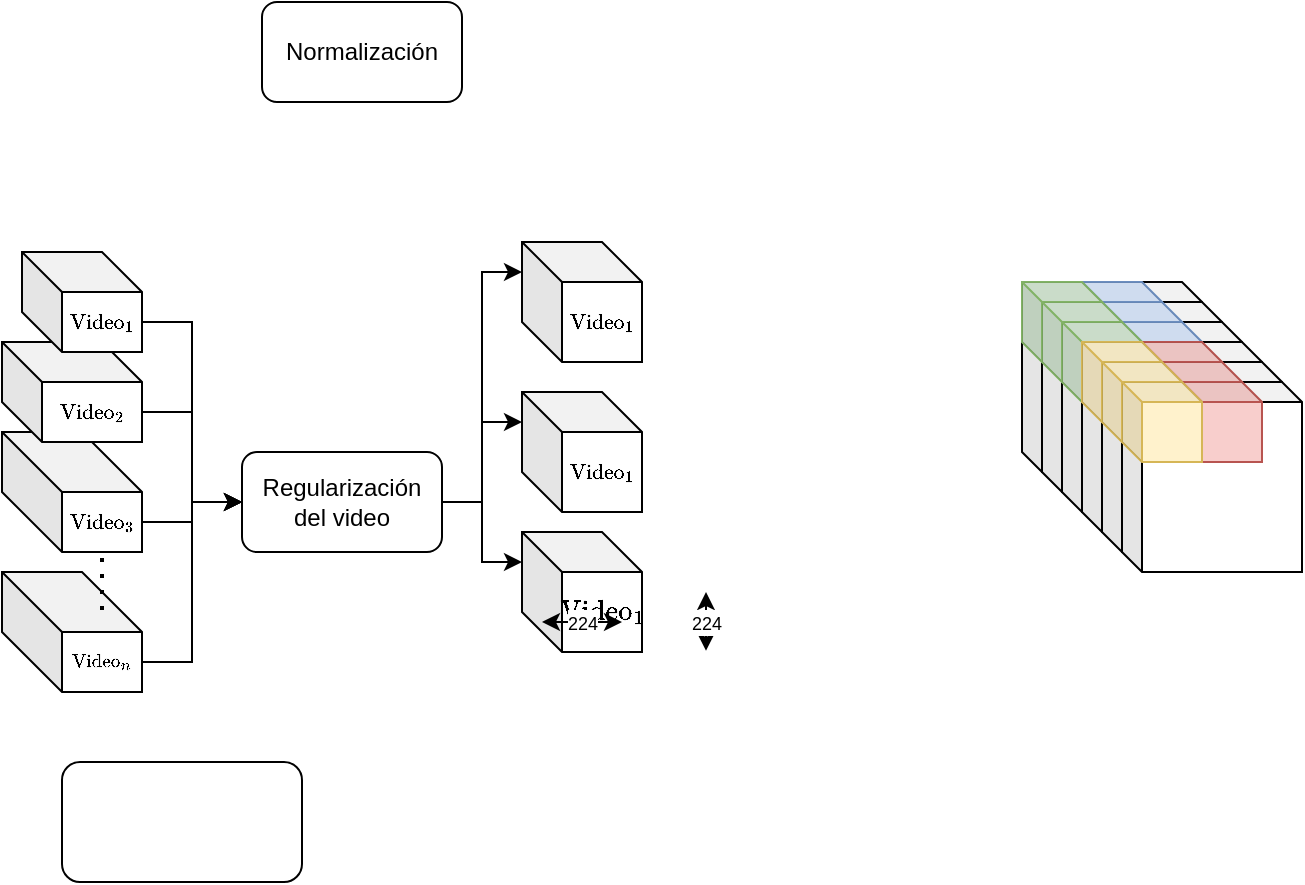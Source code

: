 <mxfile version="22.0.6" type="github">
  <diagram name="Página-1" id="ZvpO2JmUUbbatIH5oHCg">
    <mxGraphModel dx="819" dy="1620" grid="1" gridSize="10" guides="1" tooltips="1" connect="1" arrows="1" fold="1" page="1" pageScale="1" pageWidth="827" pageHeight="1169" math="1" shadow="0">
      <root>
        <mxCell id="0" />
        <mxCell id="1" parent="0" />
        <mxCell id="OPV3CxMoj5HTev2Fjvcw-43" style="edgeStyle=orthogonalEdgeStyle;rounded=0;orthogonalLoop=1;jettySize=auto;html=1;entryX=0;entryY=0.5;entryDx=0;entryDy=0;exitX=0;exitY=0;exitDx=70;exitDy=45;exitPerimeter=0;" edge="1" parent="1" source="OPV3CxMoj5HTev2Fjvcw-42" target="OPV3CxMoj5HTev2Fjvcw-26">
          <mxGeometry relative="1" as="geometry" />
        </mxCell>
        <mxCell id="OPV3CxMoj5HTev2Fjvcw-42" value="&lt;font style=&quot;font-size: 8px;&quot;&gt;$$\text{Video}_{n}$$&lt;/font&gt;" style="shape=cube;whiteSpace=wrap;html=1;boundedLbl=1;backgroundOutline=1;darkOpacity=0.05;darkOpacity2=0.1;size=30;" vertex="1" parent="1">
          <mxGeometry x="50" y="215" width="70" height="60" as="geometry" />
        </mxCell>
        <mxCell id="OPV3CxMoj5HTev2Fjvcw-34" value="$$\text{Video}_{1}$$" style="shape=cube;whiteSpace=wrap;html=1;boundedLbl=1;backgroundOutline=1;darkOpacity=0.05;darkOpacity2=0.1;size=20;" vertex="1" parent="1">
          <mxGeometry x="310" y="195" width="60" height="60" as="geometry" />
        </mxCell>
        <mxCell id="OPV3CxMoj5HTev2Fjvcw-33" value="&lt;font style=&quot;font-size: 9px;&quot;&gt;$$\text{Video}_{1}$$&lt;/font&gt;" style="shape=cube;whiteSpace=wrap;html=1;boundedLbl=1;backgroundOutline=1;darkOpacity=0.05;darkOpacity2=0.1;size=20;" vertex="1" parent="1">
          <mxGeometry x="310" y="125" width="60" height="60" as="geometry" />
        </mxCell>
        <mxCell id="OPV3CxMoj5HTev2Fjvcw-29" style="edgeStyle=orthogonalEdgeStyle;rounded=0;orthogonalLoop=1;jettySize=auto;html=1;exitX=0;exitY=0;exitDx=70;exitDy=45;exitPerimeter=0;" edge="1" parent="1" source="OPV3CxMoj5HTev2Fjvcw-25" target="OPV3CxMoj5HTev2Fjvcw-26">
          <mxGeometry relative="1" as="geometry" />
        </mxCell>
        <mxCell id="OPV3CxMoj5HTev2Fjvcw-25" value="$$\text{Video}_{3}$$" style="shape=cube;whiteSpace=wrap;html=1;boundedLbl=1;backgroundOutline=1;darkOpacity=0.05;darkOpacity2=0.1;size=30;fontSize=9;" vertex="1" parent="1">
          <mxGeometry x="50" y="145" width="70" height="60" as="geometry" />
        </mxCell>
        <mxCell id="OPV3CxMoj5HTev2Fjvcw-28" style="edgeStyle=orthogonalEdgeStyle;rounded=0;orthogonalLoop=1;jettySize=auto;html=1;entryX=0;entryY=0.5;entryDx=0;entryDy=0;exitX=0;exitY=0;exitDx=70;exitDy=35;exitPerimeter=0;" edge="1" parent="1" source="OPV3CxMoj5HTev2Fjvcw-24" target="OPV3CxMoj5HTev2Fjvcw-26">
          <mxGeometry relative="1" as="geometry" />
        </mxCell>
        <mxCell id="OPV3CxMoj5HTev2Fjvcw-24" value="$$\text{Video}_{2}$$" style="shape=cube;whiteSpace=wrap;html=1;boundedLbl=1;backgroundOutline=1;darkOpacity=0.05;darkOpacity2=0.1;size=20;fontSize=9;" vertex="1" parent="1">
          <mxGeometry x="50" y="100" width="70" height="50" as="geometry" />
        </mxCell>
        <mxCell id="OPV3CxMoj5HTev2Fjvcw-2" value="" style="shape=cube;whiteSpace=wrap;html=1;boundedLbl=1;backgroundOutline=1;darkOpacity=0.05;darkOpacity2=0.1;size=10;" vertex="1" parent="1">
          <mxGeometry x="560" y="70" width="90" height="95" as="geometry" />
        </mxCell>
        <mxCell id="OPV3CxMoj5HTev2Fjvcw-3" value="" style="shape=cube;whiteSpace=wrap;html=1;boundedLbl=1;backgroundOutline=1;darkOpacity=0.05;darkOpacity2=0.1;size=10;" vertex="1" parent="1">
          <mxGeometry x="570" y="80" width="90" height="95" as="geometry" />
        </mxCell>
        <mxCell id="OPV3CxMoj5HTev2Fjvcw-4" value="" style="shape=cube;whiteSpace=wrap;html=1;boundedLbl=1;backgroundOutline=1;darkOpacity=0.05;darkOpacity2=0.1;size=10;" vertex="1" parent="1">
          <mxGeometry x="580" y="90" width="90" height="95" as="geometry" />
        </mxCell>
        <mxCell id="OPV3CxMoj5HTev2Fjvcw-5" value="" style="shape=cube;whiteSpace=wrap;html=1;boundedLbl=1;backgroundOutline=1;darkOpacity=0.05;darkOpacity2=0.1;size=10;" vertex="1" parent="1">
          <mxGeometry x="590" y="100" width="90" height="95" as="geometry" />
        </mxCell>
        <mxCell id="OPV3CxMoj5HTev2Fjvcw-6" value="" style="shape=cube;whiteSpace=wrap;html=1;boundedLbl=1;backgroundOutline=1;darkOpacity=0.05;darkOpacity2=0.1;size=10;" vertex="1" parent="1">
          <mxGeometry x="600" y="110" width="90" height="95" as="geometry" />
        </mxCell>
        <mxCell id="OPV3CxMoj5HTev2Fjvcw-7" value="" style="shape=cube;whiteSpace=wrap;html=1;boundedLbl=1;backgroundOutline=1;darkOpacity=0.05;darkOpacity2=0.1;size=10;" vertex="1" parent="1">
          <mxGeometry x="610" y="120" width="90" height="95" as="geometry" />
        </mxCell>
        <mxCell id="OPV3CxMoj5HTev2Fjvcw-20" value="" style="shape=cube;whiteSpace=wrap;html=1;boundedLbl=1;backgroundOutline=1;darkOpacity=0.05;darkOpacity2=0.1;size=10;fillColor=#dae8fc;strokeColor=#6c8ebf;" vertex="1" parent="1">
          <mxGeometry x="590" y="70" width="40" height="40" as="geometry" />
        </mxCell>
        <mxCell id="OPV3CxMoj5HTev2Fjvcw-21" value="" style="shape=cube;whiteSpace=wrap;html=1;boundedLbl=1;backgroundOutline=1;darkOpacity=0.05;darkOpacity2=0.1;size=10;fillColor=#dae8fc;strokeColor=#6c8ebf;" vertex="1" parent="1">
          <mxGeometry x="600" y="80" width="40" height="40" as="geometry" />
        </mxCell>
        <mxCell id="OPV3CxMoj5HTev2Fjvcw-22" value="" style="shape=cube;whiteSpace=wrap;html=1;boundedLbl=1;backgroundOutline=1;darkOpacity=0.05;darkOpacity2=0.1;size=10;fillColor=#dae8fc;strokeColor=#6c8ebf;" vertex="1" parent="1">
          <mxGeometry x="610" y="90" width="40" height="40" as="geometry" />
        </mxCell>
        <mxCell id="OPV3CxMoj5HTev2Fjvcw-8" value="" style="shape=cube;whiteSpace=wrap;html=1;boundedLbl=1;backgroundOutline=1;darkOpacity=0.05;darkOpacity2=0.1;size=10;fillColor=#d5e8d4;strokeColor=#82b366;" vertex="1" parent="1">
          <mxGeometry x="560" y="70" width="40" height="40" as="geometry" />
        </mxCell>
        <mxCell id="OPV3CxMoj5HTev2Fjvcw-9" value="" style="shape=cube;whiteSpace=wrap;html=1;boundedLbl=1;backgroundOutline=1;darkOpacity=0.05;darkOpacity2=0.1;size=10;fillColor=#d5e8d4;strokeColor=#82b366;" vertex="1" parent="1">
          <mxGeometry x="570" y="80" width="40" height="40" as="geometry" />
        </mxCell>
        <mxCell id="OPV3CxMoj5HTev2Fjvcw-10" value="" style="shape=cube;whiteSpace=wrap;html=1;boundedLbl=1;backgroundOutline=1;darkOpacity=0.05;darkOpacity2=0.1;size=10;fillColor=#d5e8d4;strokeColor=#82b366;" vertex="1" parent="1">
          <mxGeometry x="580" y="90" width="40" height="40" as="geometry" />
        </mxCell>
        <mxCell id="OPV3CxMoj5HTev2Fjvcw-19" value="" style="shape=cube;whiteSpace=wrap;html=1;boundedLbl=1;backgroundOutline=1;darkOpacity=0.05;darkOpacity2=0.1;size=10;fillColor=#f8cecc;strokeColor=#b85450;" vertex="1" parent="1">
          <mxGeometry x="620" y="100" width="40" height="40" as="geometry" />
        </mxCell>
        <mxCell id="OPV3CxMoj5HTev2Fjvcw-11" value="" style="shape=cube;whiteSpace=wrap;html=1;boundedLbl=1;backgroundOutline=1;darkOpacity=0.05;darkOpacity2=0.1;size=10;fillColor=#fff2cc;strokeColor=#d6b656;gradientColor=none;" vertex="1" parent="1">
          <mxGeometry x="590" y="100" width="40" height="40" as="geometry" />
        </mxCell>
        <mxCell id="OPV3CxMoj5HTev2Fjvcw-18" value="" style="shape=cube;whiteSpace=wrap;html=1;boundedLbl=1;backgroundOutline=1;darkOpacity=0.05;darkOpacity2=0.1;size=10;fillColor=#f8cecc;strokeColor=#b85450;" vertex="1" parent="1">
          <mxGeometry x="630" y="110" width="40" height="40" as="geometry" />
        </mxCell>
        <mxCell id="OPV3CxMoj5HTev2Fjvcw-12" value="" style="shape=cube;whiteSpace=wrap;html=1;boundedLbl=1;backgroundOutline=1;darkOpacity=0.05;darkOpacity2=0.1;size=10;fillColor=#fff2cc;strokeColor=#d6b656;gradientColor=none;" vertex="1" parent="1">
          <mxGeometry x="600" y="110" width="40" height="40" as="geometry" />
        </mxCell>
        <mxCell id="OPV3CxMoj5HTev2Fjvcw-17" value="" style="shape=cube;whiteSpace=wrap;html=1;boundedLbl=1;backgroundOutline=1;darkOpacity=0.05;darkOpacity2=0.1;size=10;fillColor=#f8cecc;strokeColor=#b85450;" vertex="1" parent="1">
          <mxGeometry x="640" y="120" width="40" height="40" as="geometry" />
        </mxCell>
        <mxCell id="OPV3CxMoj5HTev2Fjvcw-13" value="" style="shape=cube;whiteSpace=wrap;html=1;boundedLbl=1;backgroundOutline=1;darkOpacity=0.05;darkOpacity2=0.1;size=10;fillColor=#fff2cc;strokeColor=#d6b656;gradientColor=none;" vertex="1" parent="1">
          <mxGeometry x="610" y="120" width="40" height="40" as="geometry" />
        </mxCell>
        <mxCell id="OPV3CxMoj5HTev2Fjvcw-27" style="edgeStyle=orthogonalEdgeStyle;rounded=0;orthogonalLoop=1;jettySize=auto;html=1;entryX=0;entryY=0.5;entryDx=0;entryDy=0;exitX=0;exitY=0;exitDx=60;exitDy=35;exitPerimeter=0;" edge="1" parent="1" source="OPV3CxMoj5HTev2Fjvcw-23" target="OPV3CxMoj5HTev2Fjvcw-26">
          <mxGeometry relative="1" as="geometry" />
        </mxCell>
        <mxCell id="OPV3CxMoj5HTev2Fjvcw-23" value="$$\text{Video}_{1}$$" style="shape=cube;whiteSpace=wrap;html=1;boundedLbl=1;backgroundOutline=1;darkOpacity=0.05;darkOpacity2=0.1;size=20;fontSize=9;" vertex="1" parent="1">
          <mxGeometry x="60" y="55" width="60" height="50" as="geometry" />
        </mxCell>
        <mxCell id="OPV3CxMoj5HTev2Fjvcw-26" value="Regularización del video" style="rounded=1;whiteSpace=wrap;html=1;" vertex="1" parent="1">
          <mxGeometry x="170" y="155" width="100" height="50" as="geometry" />
        </mxCell>
        <mxCell id="OPV3CxMoj5HTev2Fjvcw-30" value="Normalización" style="rounded=1;whiteSpace=wrap;html=1;" vertex="1" parent="1">
          <mxGeometry x="180" y="-70" width="100" height="50" as="geometry" />
        </mxCell>
        <mxCell id="OPV3CxMoj5HTev2Fjvcw-32" value="&lt;font style=&quot;font-size: 9px;&quot;&gt;$$\text{Video}_{1}$$&lt;/font&gt;" style="shape=cube;whiteSpace=wrap;html=1;boundedLbl=1;backgroundOutline=1;darkOpacity=0.05;darkOpacity2=0.1;size=20;" vertex="1" parent="1">
          <mxGeometry x="310" y="50" width="60" height="60" as="geometry" />
        </mxCell>
        <mxCell id="OPV3CxMoj5HTev2Fjvcw-35" style="edgeStyle=orthogonalEdgeStyle;rounded=0;orthogonalLoop=1;jettySize=auto;html=1;entryX=0;entryY=0;entryDx=0;entryDy=15;entryPerimeter=0;" edge="1" parent="1" source="OPV3CxMoj5HTev2Fjvcw-26" target="OPV3CxMoj5HTev2Fjvcw-32">
          <mxGeometry relative="1" as="geometry" />
        </mxCell>
        <mxCell id="OPV3CxMoj5HTev2Fjvcw-36" style="edgeStyle=orthogonalEdgeStyle;rounded=0;orthogonalLoop=1;jettySize=auto;html=1;entryX=0;entryY=0;entryDx=0;entryDy=15;entryPerimeter=0;" edge="1" parent="1" source="OPV3CxMoj5HTev2Fjvcw-26" target="OPV3CxMoj5HTev2Fjvcw-33">
          <mxGeometry relative="1" as="geometry" />
        </mxCell>
        <mxCell id="OPV3CxMoj5HTev2Fjvcw-37" style="edgeStyle=orthogonalEdgeStyle;rounded=0;orthogonalLoop=1;jettySize=auto;html=1;entryX=0;entryY=0;entryDx=0;entryDy=15;entryPerimeter=0;" edge="1" parent="1" source="OPV3CxMoj5HTev2Fjvcw-26" target="OPV3CxMoj5HTev2Fjvcw-34">
          <mxGeometry relative="1" as="geometry" />
        </mxCell>
        <mxCell id="OPV3CxMoj5HTev2Fjvcw-38" value="&lt;font style=&quot;font-size: 9px;&quot;&gt;224&lt;/font&gt;" style="endArrow=classic;startArrow=classic;html=1;rounded=0;strokeWidth=1;" edge="1" parent="1">
          <mxGeometry width="50" height="50" relative="1" as="geometry">
            <mxPoint x="320" y="240" as="sourcePoint" />
            <mxPoint x="360" y="240" as="targetPoint" />
          </mxGeometry>
        </mxCell>
        <mxCell id="OPV3CxMoj5HTev2Fjvcw-39" value="&lt;font style=&quot;font-size: 9px;&quot;&gt;224&lt;/font&gt;" style="endArrow=classic;startArrow=classic;html=1;rounded=0;strokeWidth=1;" edge="1" parent="1">
          <mxGeometry width="50" height="50" relative="1" as="geometry">
            <mxPoint x="402" y="254.43" as="sourcePoint" />
            <mxPoint x="402" y="225" as="targetPoint" />
          </mxGeometry>
        </mxCell>
        <mxCell id="OPV3CxMoj5HTev2Fjvcw-41" value="" style="endArrow=none;dashed=1;html=1;dashPattern=1 3;strokeWidth=2;rounded=0;" edge="1" parent="1">
          <mxGeometry width="50" height="50" relative="1" as="geometry">
            <mxPoint x="100" y="234" as="sourcePoint" />
            <mxPoint x="100" y="204" as="targetPoint" />
          </mxGeometry>
        </mxCell>
        <mxCell id="OPV3CxMoj5HTev2Fjvcw-44" value="" style="rounded=1;whiteSpace=wrap;html=1;" vertex="1" parent="1">
          <mxGeometry x="80" y="310" width="120" height="60" as="geometry" />
        </mxCell>
      </root>
    </mxGraphModel>
  </diagram>
</mxfile>
